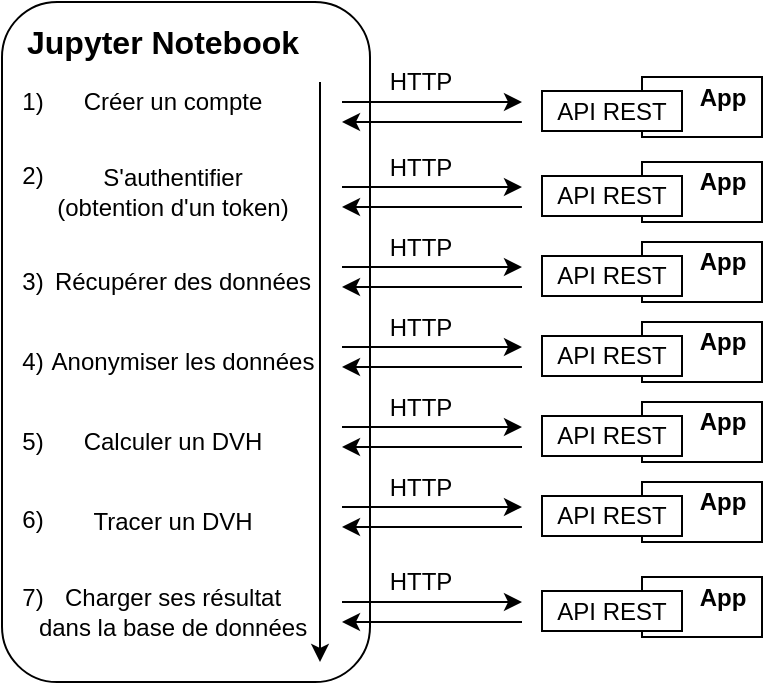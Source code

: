 <mxfile version="16.5.5" type="device"><diagram id="ygQyKBwr0GyuvjkVkwpO" name="Page-1"><mxGraphModel dx="948" dy="489" grid="1" gridSize="10" guides="1" tooltips="1" connect="1" arrows="1" fold="1" page="1" pageScale="1" pageWidth="827" pageHeight="1169" math="0" shadow="0"><root><mxCell id="0"/><mxCell id="1" parent="0"/><mxCell id="K30MsVTrxcoe9SvX4Om6-78" value="" style="rounded=1;whiteSpace=wrap;html=1;" vertex="1" parent="1"><mxGeometry x="230" y="200" width="184" height="340" as="geometry"/></mxCell><mxCell id="K30MsVTrxcoe9SvX4Om6-18" value="" style="rounded=0;whiteSpace=wrap;html=1;" vertex="1" parent="1"><mxGeometry x="550" y="237.5" width="60" height="30" as="geometry"/></mxCell><mxCell id="K30MsVTrxcoe9SvX4Om6-5" value="" style="endArrow=classic;html=1;rounded=0;" edge="1" parent="1"><mxGeometry width="50" height="50" relative="1" as="geometry"><mxPoint x="389" y="240" as="sourcePoint"/><mxPoint x="389" y="530" as="targetPoint"/></mxGeometry></mxCell><mxCell id="K30MsVTrxcoe9SvX4Om6-6" value="Créer un compte" style="text;html=1;align=center;verticalAlign=middle;resizable=0;points=[];autosize=1;strokeColor=none;fillColor=none;" vertex="1" parent="1"><mxGeometry x="265" y="240" width="100" height="20" as="geometry"/></mxCell><mxCell id="K30MsVTrxcoe9SvX4Om6-7" value="S'authentifier&lt;br&gt;(obtention d'un token)" style="text;html=1;align=center;verticalAlign=middle;resizable=0;points=[];autosize=1;strokeColor=none;fillColor=none;" vertex="1" parent="1"><mxGeometry x="250" y="280" width="130" height="30" as="geometry"/></mxCell><mxCell id="K30MsVTrxcoe9SvX4Om6-8" value="Récupérer des données" style="text;html=1;align=center;verticalAlign=middle;resizable=0;points=[];autosize=1;strokeColor=none;fillColor=none;" vertex="1" parent="1"><mxGeometry x="250" y="330" width="140" height="20" as="geometry"/></mxCell><mxCell id="K30MsVTrxcoe9SvX4Om6-9" value="Anonymiser les données" style="text;html=1;align=center;verticalAlign=middle;resizable=0;points=[];autosize=1;strokeColor=none;fillColor=none;" vertex="1" parent="1"><mxGeometry x="245" y="370" width="150" height="20" as="geometry"/></mxCell><mxCell id="K30MsVTrxcoe9SvX4Om6-10" value="Calculer un DVH" style="text;html=1;align=center;verticalAlign=middle;resizable=0;points=[];autosize=1;strokeColor=none;fillColor=none;" vertex="1" parent="1"><mxGeometry x="265" y="410" width="100" height="20" as="geometry"/></mxCell><mxCell id="K30MsVTrxcoe9SvX4Om6-11" value="Tracer un DVH" style="text;html=1;align=center;verticalAlign=middle;resizable=0;points=[];autosize=1;strokeColor=none;fillColor=none;" vertex="1" parent="1"><mxGeometry x="265" y="450" width="100" height="20" as="geometry"/></mxCell><mxCell id="K30MsVTrxcoe9SvX4Om6-12" value="Charger ses résultat&lt;br&gt;dans la base de données" style="text;html=1;align=center;verticalAlign=middle;resizable=0;points=[];autosize=1;strokeColor=none;fillColor=none;" vertex="1" parent="1"><mxGeometry x="240" y="490" width="150" height="30" as="geometry"/></mxCell><mxCell id="K30MsVTrxcoe9SvX4Om6-13" value="" style="endArrow=classic;html=1;rounded=0;" edge="1" parent="1"><mxGeometry width="50" height="50" relative="1" as="geometry"><mxPoint x="400" y="250" as="sourcePoint"/><mxPoint x="490" y="250" as="targetPoint"/></mxGeometry></mxCell><mxCell id="K30MsVTrxcoe9SvX4Om6-14" value="" style="endArrow=none;html=1;rounded=0;startArrow=classic;startFill=1;endFill=0;" edge="1" parent="1"><mxGeometry width="50" height="50" relative="1" as="geometry"><mxPoint x="400" y="260" as="sourcePoint"/><mxPoint x="490" y="260" as="targetPoint"/></mxGeometry></mxCell><mxCell id="K30MsVTrxcoe9SvX4Om6-15" value="HTTP" style="text;html=1;align=center;verticalAlign=middle;resizable=0;points=[];autosize=1;strokeColor=none;fillColor=none;" vertex="1" parent="1"><mxGeometry x="414" y="230" width="50" height="20" as="geometry"/></mxCell><mxCell id="K30MsVTrxcoe9SvX4Om6-17" value="API REST" style="whiteSpace=wrap;html=1;" vertex="1" parent="1"><mxGeometry x="500" y="244.5" width="70" height="20" as="geometry"/></mxCell><mxCell id="K30MsVTrxcoe9SvX4Om6-19" value="&lt;b&gt;App&lt;/b&gt;" style="text;html=1;align=center;verticalAlign=middle;resizable=0;points=[];autosize=1;strokeColor=none;fillColor=none;" vertex="1" parent="1"><mxGeometry x="570" y="237.5" width="40" height="20" as="geometry"/></mxCell><mxCell id="K30MsVTrxcoe9SvX4Om6-42" value="" style="rounded=0;whiteSpace=wrap;html=1;" vertex="1" parent="1"><mxGeometry x="550" y="280" width="60" height="30" as="geometry"/></mxCell><mxCell id="K30MsVTrxcoe9SvX4Om6-43" value="" style="endArrow=classic;html=1;rounded=0;" edge="1" parent="1"><mxGeometry width="50" height="50" relative="1" as="geometry"><mxPoint x="400" y="292.5" as="sourcePoint"/><mxPoint x="490" y="292.5" as="targetPoint"/></mxGeometry></mxCell><mxCell id="K30MsVTrxcoe9SvX4Om6-44" value="" style="endArrow=none;html=1;rounded=0;startArrow=classic;startFill=1;endFill=0;" edge="1" parent="1"><mxGeometry width="50" height="50" relative="1" as="geometry"><mxPoint x="400" y="302.5" as="sourcePoint"/><mxPoint x="490" y="302.5" as="targetPoint"/></mxGeometry></mxCell><mxCell id="K30MsVTrxcoe9SvX4Om6-45" value="HTTP" style="text;html=1;align=center;verticalAlign=middle;resizable=0;points=[];autosize=1;strokeColor=none;fillColor=none;" vertex="1" parent="1"><mxGeometry x="414" y="272.5" width="50" height="20" as="geometry"/></mxCell><mxCell id="K30MsVTrxcoe9SvX4Om6-46" value="API REST" style="whiteSpace=wrap;html=1;" vertex="1" parent="1"><mxGeometry x="500" y="287" width="70" height="20" as="geometry"/></mxCell><mxCell id="K30MsVTrxcoe9SvX4Om6-47" value="&lt;b&gt;App&lt;/b&gt;" style="text;html=1;align=center;verticalAlign=middle;resizable=0;points=[];autosize=1;strokeColor=none;fillColor=none;" vertex="1" parent="1"><mxGeometry x="570" y="280" width="40" height="20" as="geometry"/></mxCell><mxCell id="K30MsVTrxcoe9SvX4Om6-48" value="" style="rounded=0;whiteSpace=wrap;html=1;" vertex="1" parent="1"><mxGeometry x="550" y="320" width="60" height="30" as="geometry"/></mxCell><mxCell id="K30MsVTrxcoe9SvX4Om6-49" value="" style="endArrow=classic;html=1;rounded=0;" edge="1" parent="1"><mxGeometry width="50" height="50" relative="1" as="geometry"><mxPoint x="400" y="332.5" as="sourcePoint"/><mxPoint x="490" y="332.5" as="targetPoint"/></mxGeometry></mxCell><mxCell id="K30MsVTrxcoe9SvX4Om6-50" value="" style="endArrow=none;html=1;rounded=0;startArrow=classic;startFill=1;endFill=0;" edge="1" parent="1"><mxGeometry width="50" height="50" relative="1" as="geometry"><mxPoint x="400" y="342.5" as="sourcePoint"/><mxPoint x="490" y="342.5" as="targetPoint"/></mxGeometry></mxCell><mxCell id="K30MsVTrxcoe9SvX4Om6-51" value="HTTP" style="text;html=1;align=center;verticalAlign=middle;resizable=0;points=[];autosize=1;strokeColor=none;fillColor=none;" vertex="1" parent="1"><mxGeometry x="414" y="312.5" width="50" height="20" as="geometry"/></mxCell><mxCell id="K30MsVTrxcoe9SvX4Om6-52" value="API REST" style="whiteSpace=wrap;html=1;" vertex="1" parent="1"><mxGeometry x="500" y="327" width="70" height="20" as="geometry"/></mxCell><mxCell id="K30MsVTrxcoe9SvX4Om6-53" value="&lt;b&gt;App&lt;/b&gt;" style="text;html=1;align=center;verticalAlign=middle;resizable=0;points=[];autosize=1;strokeColor=none;fillColor=none;" vertex="1" parent="1"><mxGeometry x="570" y="320" width="40" height="20" as="geometry"/></mxCell><mxCell id="K30MsVTrxcoe9SvX4Om6-54" value="" style="rounded=0;whiteSpace=wrap;html=1;" vertex="1" parent="1"><mxGeometry x="550" y="360" width="60" height="30" as="geometry"/></mxCell><mxCell id="K30MsVTrxcoe9SvX4Om6-55" value="" style="endArrow=classic;html=1;rounded=0;" edge="1" parent="1"><mxGeometry width="50" height="50" relative="1" as="geometry"><mxPoint x="400" y="372.5" as="sourcePoint"/><mxPoint x="490" y="372.5" as="targetPoint"/></mxGeometry></mxCell><mxCell id="K30MsVTrxcoe9SvX4Om6-56" value="" style="endArrow=none;html=1;rounded=0;startArrow=classic;startFill=1;endFill=0;" edge="1" parent="1"><mxGeometry width="50" height="50" relative="1" as="geometry"><mxPoint x="400" y="382.5" as="sourcePoint"/><mxPoint x="490" y="382.5" as="targetPoint"/></mxGeometry></mxCell><mxCell id="K30MsVTrxcoe9SvX4Om6-57" value="HTTP" style="text;html=1;align=center;verticalAlign=middle;resizable=0;points=[];autosize=1;strokeColor=none;fillColor=none;" vertex="1" parent="1"><mxGeometry x="414" y="352.5" width="50" height="20" as="geometry"/></mxCell><mxCell id="K30MsVTrxcoe9SvX4Om6-58" value="API REST" style="whiteSpace=wrap;html=1;" vertex="1" parent="1"><mxGeometry x="500" y="367" width="70" height="20" as="geometry"/></mxCell><mxCell id="K30MsVTrxcoe9SvX4Om6-59" value="&lt;b&gt;App&lt;/b&gt;" style="text;html=1;align=center;verticalAlign=middle;resizable=0;points=[];autosize=1;strokeColor=none;fillColor=none;" vertex="1" parent="1"><mxGeometry x="570" y="360" width="40" height="20" as="geometry"/></mxCell><mxCell id="K30MsVTrxcoe9SvX4Om6-60" value="" style="rounded=0;whiteSpace=wrap;html=1;" vertex="1" parent="1"><mxGeometry x="550" y="400" width="60" height="30" as="geometry"/></mxCell><mxCell id="K30MsVTrxcoe9SvX4Om6-61" value="" style="endArrow=classic;html=1;rounded=0;" edge="1" parent="1"><mxGeometry width="50" height="50" relative="1" as="geometry"><mxPoint x="400" y="412.5" as="sourcePoint"/><mxPoint x="490" y="412.5" as="targetPoint"/></mxGeometry></mxCell><mxCell id="K30MsVTrxcoe9SvX4Om6-62" value="" style="endArrow=none;html=1;rounded=0;startArrow=classic;startFill=1;endFill=0;" edge="1" parent="1"><mxGeometry width="50" height="50" relative="1" as="geometry"><mxPoint x="400" y="422.5" as="sourcePoint"/><mxPoint x="490" y="422.5" as="targetPoint"/></mxGeometry></mxCell><mxCell id="K30MsVTrxcoe9SvX4Om6-63" value="HTTP" style="text;html=1;align=center;verticalAlign=middle;resizable=0;points=[];autosize=1;strokeColor=none;fillColor=none;" vertex="1" parent="1"><mxGeometry x="414" y="392.5" width="50" height="20" as="geometry"/></mxCell><mxCell id="K30MsVTrxcoe9SvX4Om6-64" value="API REST" style="whiteSpace=wrap;html=1;" vertex="1" parent="1"><mxGeometry x="500" y="407" width="70" height="20" as="geometry"/></mxCell><mxCell id="K30MsVTrxcoe9SvX4Om6-65" value="&lt;b&gt;App&lt;/b&gt;" style="text;html=1;align=center;verticalAlign=middle;resizable=0;points=[];autosize=1;strokeColor=none;fillColor=none;" vertex="1" parent="1"><mxGeometry x="570" y="400" width="40" height="20" as="geometry"/></mxCell><mxCell id="K30MsVTrxcoe9SvX4Om6-66" value="" style="rounded=0;whiteSpace=wrap;html=1;" vertex="1" parent="1"><mxGeometry x="550" y="440" width="60" height="30" as="geometry"/></mxCell><mxCell id="K30MsVTrxcoe9SvX4Om6-67" value="" style="endArrow=classic;html=1;rounded=0;" edge="1" parent="1"><mxGeometry width="50" height="50" relative="1" as="geometry"><mxPoint x="400" y="452.5" as="sourcePoint"/><mxPoint x="490" y="452.5" as="targetPoint"/></mxGeometry></mxCell><mxCell id="K30MsVTrxcoe9SvX4Om6-68" value="" style="endArrow=none;html=1;rounded=0;startArrow=classic;startFill=1;endFill=0;" edge="1" parent="1"><mxGeometry width="50" height="50" relative="1" as="geometry"><mxPoint x="400" y="462.5" as="sourcePoint"/><mxPoint x="490" y="462.5" as="targetPoint"/></mxGeometry></mxCell><mxCell id="K30MsVTrxcoe9SvX4Om6-69" value="HTTP" style="text;html=1;align=center;verticalAlign=middle;resizable=0;points=[];autosize=1;strokeColor=none;fillColor=none;" vertex="1" parent="1"><mxGeometry x="414" y="432.5" width="50" height="20" as="geometry"/></mxCell><mxCell id="K30MsVTrxcoe9SvX4Om6-70" value="API REST" style="whiteSpace=wrap;html=1;" vertex="1" parent="1"><mxGeometry x="500" y="447" width="70" height="20" as="geometry"/></mxCell><mxCell id="K30MsVTrxcoe9SvX4Om6-71" value="&lt;b&gt;App&lt;/b&gt;" style="text;html=1;align=center;verticalAlign=middle;resizable=0;points=[];autosize=1;strokeColor=none;fillColor=none;" vertex="1" parent="1"><mxGeometry x="570" y="440" width="40" height="20" as="geometry"/></mxCell><mxCell id="K30MsVTrxcoe9SvX4Om6-72" value="" style="rounded=0;whiteSpace=wrap;html=1;" vertex="1" parent="1"><mxGeometry x="550" y="487.5" width="60" height="30" as="geometry"/></mxCell><mxCell id="K30MsVTrxcoe9SvX4Om6-73" value="" style="endArrow=classic;html=1;rounded=0;" edge="1" parent="1"><mxGeometry width="50" height="50" relative="1" as="geometry"><mxPoint x="400" y="500" as="sourcePoint"/><mxPoint x="490" y="500" as="targetPoint"/></mxGeometry></mxCell><mxCell id="K30MsVTrxcoe9SvX4Om6-74" value="" style="endArrow=none;html=1;rounded=0;startArrow=classic;startFill=1;endFill=0;" edge="1" parent="1"><mxGeometry width="50" height="50" relative="1" as="geometry"><mxPoint x="400" y="510" as="sourcePoint"/><mxPoint x="490" y="510" as="targetPoint"/></mxGeometry></mxCell><mxCell id="K30MsVTrxcoe9SvX4Om6-75" value="HTTP" style="text;html=1;align=center;verticalAlign=middle;resizable=0;points=[];autosize=1;strokeColor=none;fillColor=none;" vertex="1" parent="1"><mxGeometry x="414" y="480" width="50" height="20" as="geometry"/></mxCell><mxCell id="K30MsVTrxcoe9SvX4Om6-76" value="API REST" style="whiteSpace=wrap;html=1;" vertex="1" parent="1"><mxGeometry x="500" y="494.5" width="70" height="20" as="geometry"/></mxCell><mxCell id="K30MsVTrxcoe9SvX4Om6-77" value="&lt;b&gt;App&lt;/b&gt;" style="text;html=1;align=center;verticalAlign=middle;resizable=0;points=[];autosize=1;strokeColor=none;fillColor=none;" vertex="1" parent="1"><mxGeometry x="570" y="487.5" width="40" height="20" as="geometry"/></mxCell><mxCell id="K30MsVTrxcoe9SvX4Om6-79" value="Jupyter Notebook" style="text;html=1;align=center;verticalAlign=middle;resizable=0;points=[];autosize=1;strokeColor=none;fillColor=none;fontStyle=1;fontSize=16;" vertex="1" parent="1"><mxGeometry x="235" y="210" width="150" height="20" as="geometry"/></mxCell><mxCell id="K30MsVTrxcoe9SvX4Om6-84" value="&lt;font style=&quot;font-size: 12px&quot;&gt;1)&lt;/font&gt;" style="text;html=1;align=center;verticalAlign=middle;resizable=0;points=[];autosize=1;strokeColor=none;fillColor=none;fontSize=16;" vertex="1" parent="1"><mxGeometry x="230" y="232.5" width="30" height="30" as="geometry"/></mxCell><mxCell id="K30MsVTrxcoe9SvX4Om6-85" value="&lt;font style=&quot;font-size: 12px&quot;&gt;2)&lt;/font&gt;" style="text;html=1;align=center;verticalAlign=middle;resizable=0;points=[];autosize=1;strokeColor=none;fillColor=none;fontSize=16;" vertex="1" parent="1"><mxGeometry x="230" y="270" width="30" height="30" as="geometry"/></mxCell><mxCell id="K30MsVTrxcoe9SvX4Om6-86" value="&lt;font style=&quot;font-size: 12px&quot;&gt;3)&lt;/font&gt;" style="text;html=1;align=center;verticalAlign=middle;resizable=0;points=[];autosize=1;strokeColor=none;fillColor=none;fontSize=16;" vertex="1" parent="1"><mxGeometry x="230" y="322.5" width="30" height="30" as="geometry"/></mxCell><mxCell id="K30MsVTrxcoe9SvX4Om6-87" value="&lt;font style=&quot;font-size: 12px&quot;&gt;4)&lt;/font&gt;" style="text;html=1;align=center;verticalAlign=middle;resizable=0;points=[];autosize=1;strokeColor=none;fillColor=none;fontSize=16;" vertex="1" parent="1"><mxGeometry x="230" y="362.5" width="30" height="30" as="geometry"/></mxCell><mxCell id="K30MsVTrxcoe9SvX4Om6-88" value="&lt;font style=&quot;font-size: 12px&quot;&gt;5)&lt;br&gt;&lt;/font&gt;" style="text;html=1;align=center;verticalAlign=middle;resizable=0;points=[];autosize=1;strokeColor=none;fillColor=none;fontSize=16;" vertex="1" parent="1"><mxGeometry x="230" y="402.5" width="30" height="30" as="geometry"/></mxCell><mxCell id="K30MsVTrxcoe9SvX4Om6-89" value="&lt;font style=&quot;font-size: 12px&quot;&gt;6)&lt;/font&gt;" style="text;html=1;align=center;verticalAlign=middle;resizable=0;points=[];autosize=1;strokeColor=none;fillColor=none;fontSize=16;" vertex="1" parent="1"><mxGeometry x="230" y="442" width="30" height="30" as="geometry"/></mxCell><mxCell id="K30MsVTrxcoe9SvX4Om6-90" value="&lt;font style=&quot;font-size: 12px&quot;&gt;7)&lt;/font&gt;" style="text;html=1;align=center;verticalAlign=middle;resizable=0;points=[];autosize=1;strokeColor=none;fillColor=none;fontSize=16;" vertex="1" parent="1"><mxGeometry x="230" y="481" width="30" height="30" as="geometry"/></mxCell></root></mxGraphModel></diagram></mxfile>